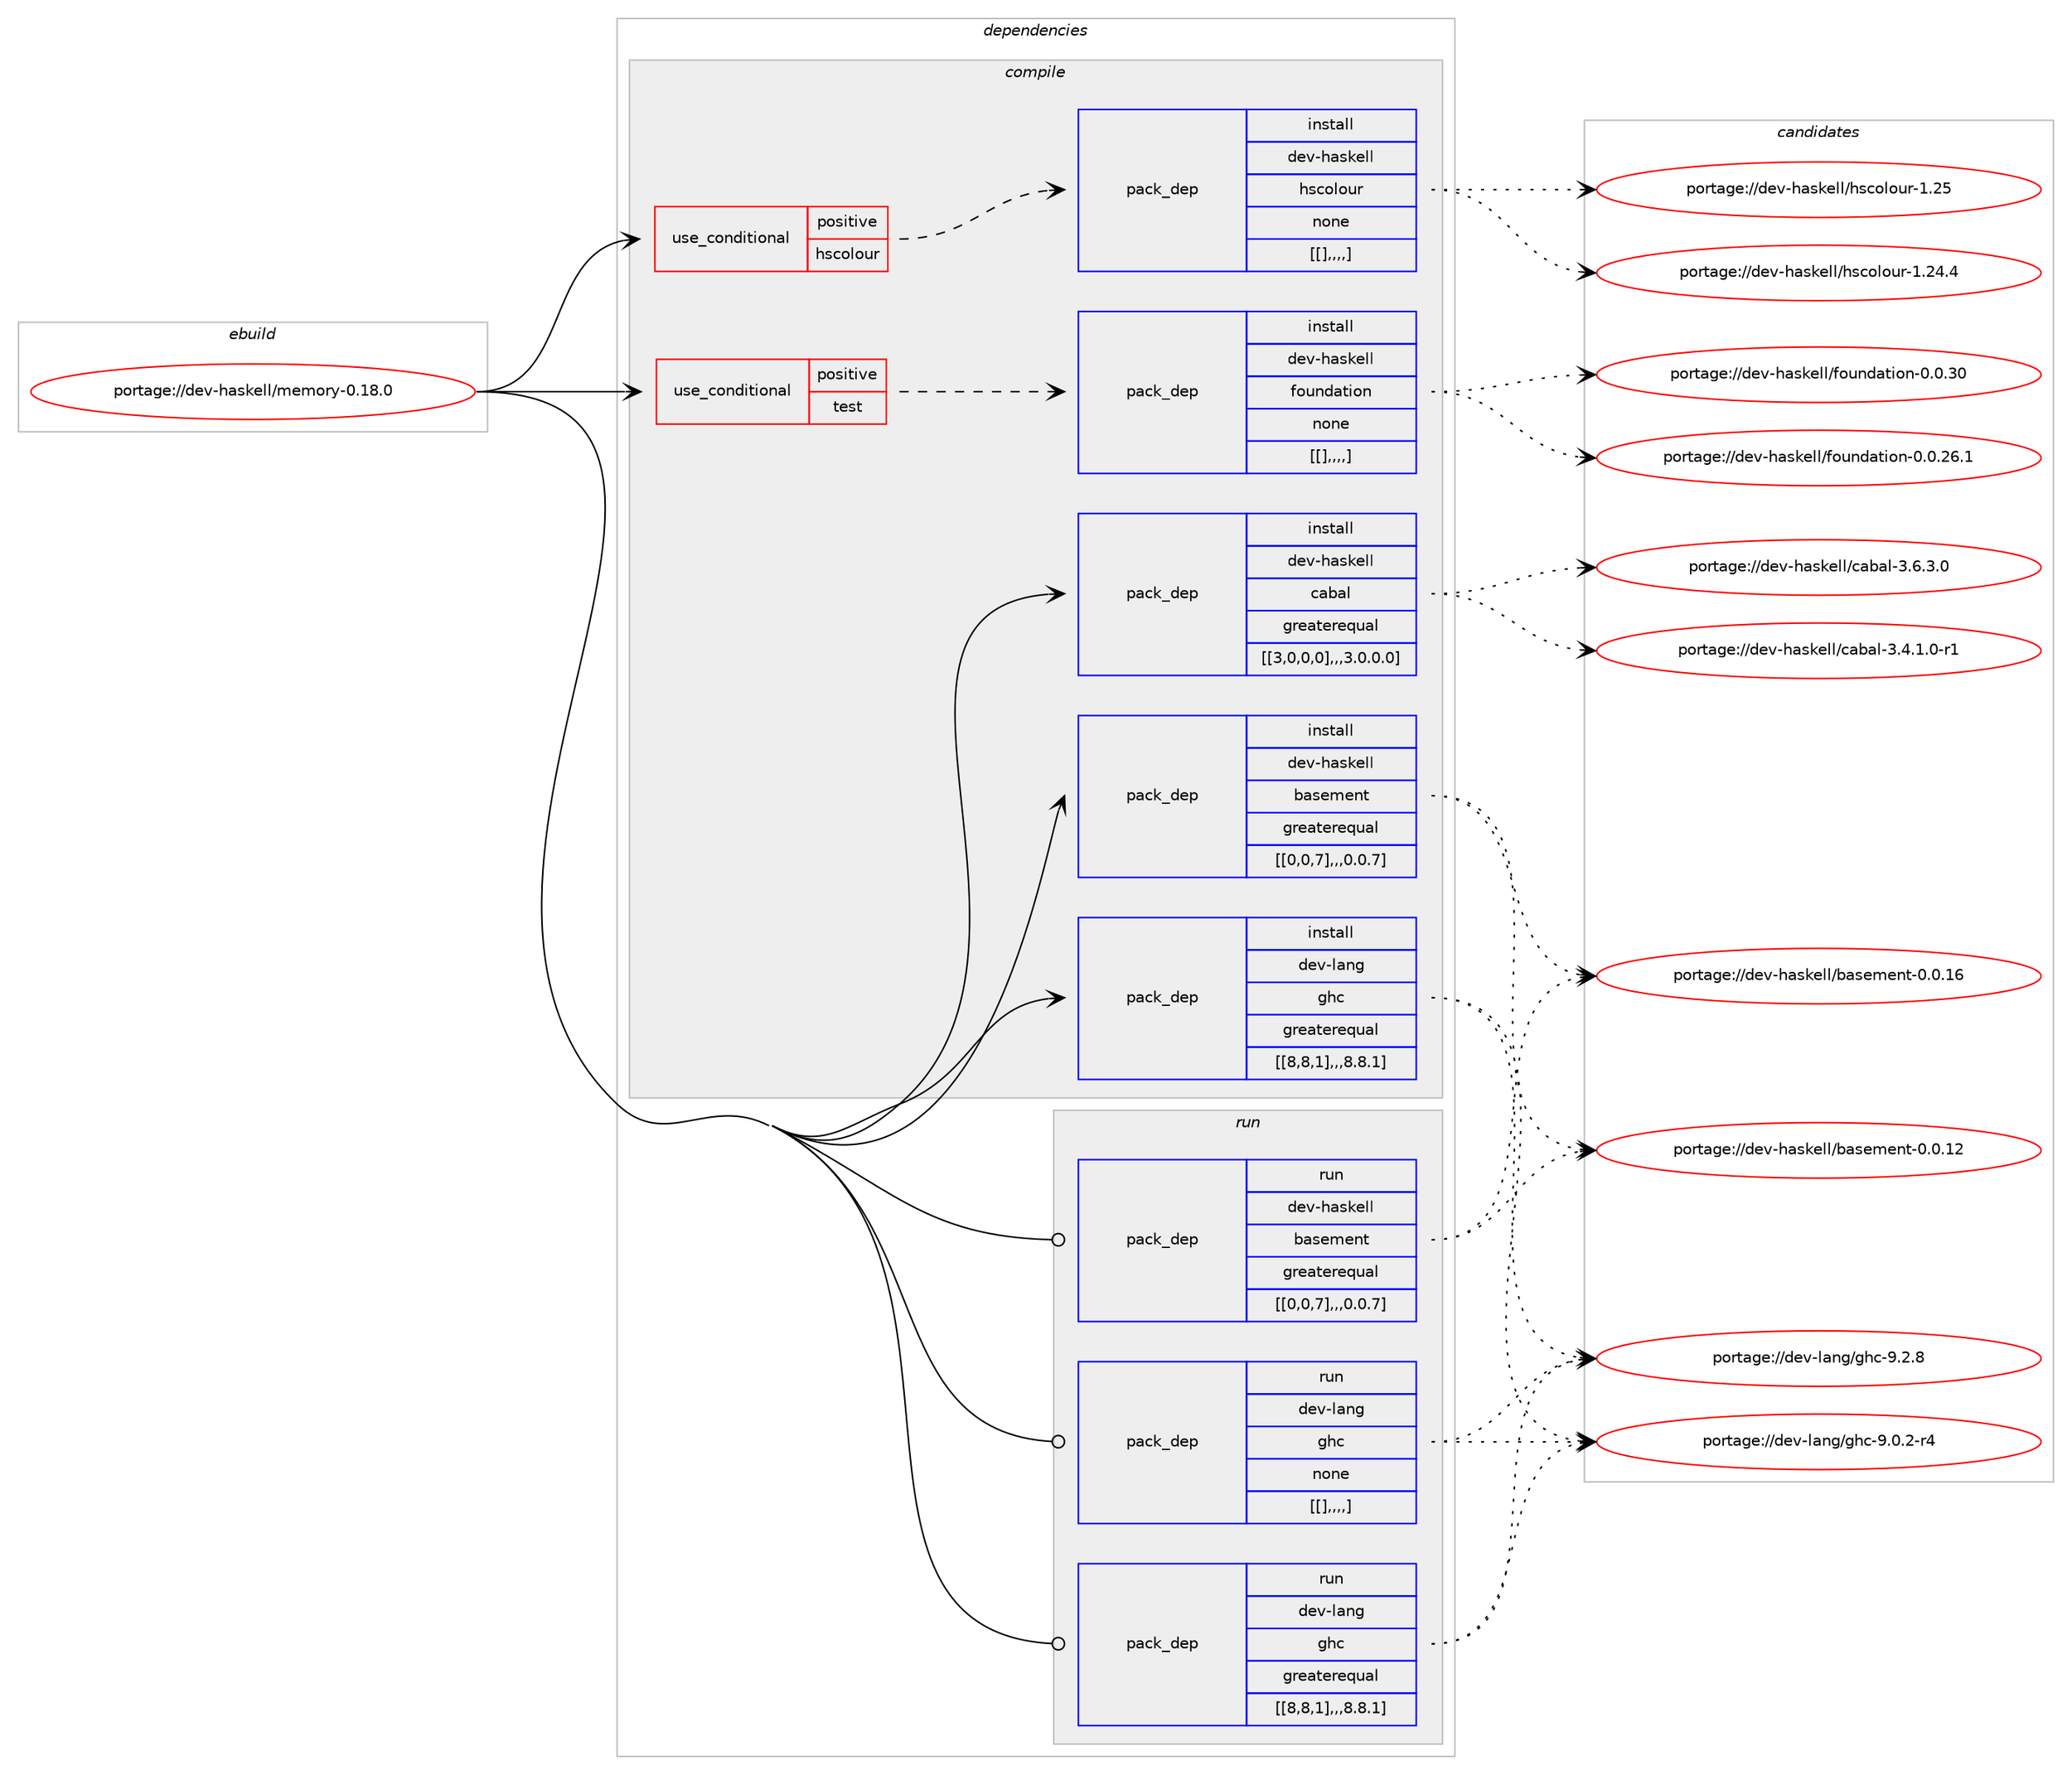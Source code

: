 digraph prolog {

# *************
# Graph options
# *************

newrank=true;
concentrate=true;
compound=true;
graph [rankdir=LR,fontname=Helvetica,fontsize=10,ranksep=1.5];#, ranksep=2.5, nodesep=0.2];
edge  [arrowhead=vee];
node  [fontname=Helvetica,fontsize=10];

# **********
# The ebuild
# **********

subgraph cluster_leftcol {
color=gray;
label=<<i>ebuild</i>>;
id [label="portage://dev-haskell/memory-0.18.0", color=red, width=4, href="../dev-haskell/memory-0.18.0.svg"];
}

# ****************
# The dependencies
# ****************

subgraph cluster_midcol {
color=gray;
label=<<i>dependencies</i>>;
subgraph cluster_compile {
fillcolor="#eeeeee";
style=filled;
label=<<i>compile</i>>;
subgraph cond21122 {
dependency84704 [label=<<TABLE BORDER="0" CELLBORDER="1" CELLSPACING="0" CELLPADDING="4"><TR><TD ROWSPAN="3" CELLPADDING="10">use_conditional</TD></TR><TR><TD>positive</TD></TR><TR><TD>hscolour</TD></TR></TABLE>>, shape=none, color=red];
subgraph pack62585 {
dependency84705 [label=<<TABLE BORDER="0" CELLBORDER="1" CELLSPACING="0" CELLPADDING="4" WIDTH="220"><TR><TD ROWSPAN="6" CELLPADDING="30">pack_dep</TD></TR><TR><TD WIDTH="110">install</TD></TR><TR><TD>dev-haskell</TD></TR><TR><TD>hscolour</TD></TR><TR><TD>none</TD></TR><TR><TD>[[],,,,]</TD></TR></TABLE>>, shape=none, color=blue];
}
dependency84704:e -> dependency84705:w [weight=20,style="dashed",arrowhead="vee"];
}
id:e -> dependency84704:w [weight=20,style="solid",arrowhead="vee"];
subgraph cond21123 {
dependency84706 [label=<<TABLE BORDER="0" CELLBORDER="1" CELLSPACING="0" CELLPADDING="4"><TR><TD ROWSPAN="3" CELLPADDING="10">use_conditional</TD></TR><TR><TD>positive</TD></TR><TR><TD>test</TD></TR></TABLE>>, shape=none, color=red];
subgraph pack62586 {
dependency84707 [label=<<TABLE BORDER="0" CELLBORDER="1" CELLSPACING="0" CELLPADDING="4" WIDTH="220"><TR><TD ROWSPAN="6" CELLPADDING="30">pack_dep</TD></TR><TR><TD WIDTH="110">install</TD></TR><TR><TD>dev-haskell</TD></TR><TR><TD>foundation</TD></TR><TR><TD>none</TD></TR><TR><TD>[[],,,,]</TD></TR></TABLE>>, shape=none, color=blue];
}
dependency84706:e -> dependency84707:w [weight=20,style="dashed",arrowhead="vee"];
}
id:e -> dependency84706:w [weight=20,style="solid",arrowhead="vee"];
subgraph pack62587 {
dependency84708 [label=<<TABLE BORDER="0" CELLBORDER="1" CELLSPACING="0" CELLPADDING="4" WIDTH="220"><TR><TD ROWSPAN="6" CELLPADDING="30">pack_dep</TD></TR><TR><TD WIDTH="110">install</TD></TR><TR><TD>dev-haskell</TD></TR><TR><TD>basement</TD></TR><TR><TD>greaterequal</TD></TR><TR><TD>[[0,0,7],,,0.0.7]</TD></TR></TABLE>>, shape=none, color=blue];
}
id:e -> dependency84708:w [weight=20,style="solid",arrowhead="vee"];
subgraph pack62588 {
dependency84709 [label=<<TABLE BORDER="0" CELLBORDER="1" CELLSPACING="0" CELLPADDING="4" WIDTH="220"><TR><TD ROWSPAN="6" CELLPADDING="30">pack_dep</TD></TR><TR><TD WIDTH="110">install</TD></TR><TR><TD>dev-haskell</TD></TR><TR><TD>cabal</TD></TR><TR><TD>greaterequal</TD></TR><TR><TD>[[3,0,0,0],,,3.0.0.0]</TD></TR></TABLE>>, shape=none, color=blue];
}
id:e -> dependency84709:w [weight=20,style="solid",arrowhead="vee"];
subgraph pack62589 {
dependency84710 [label=<<TABLE BORDER="0" CELLBORDER="1" CELLSPACING="0" CELLPADDING="4" WIDTH="220"><TR><TD ROWSPAN="6" CELLPADDING="30">pack_dep</TD></TR><TR><TD WIDTH="110">install</TD></TR><TR><TD>dev-lang</TD></TR><TR><TD>ghc</TD></TR><TR><TD>greaterequal</TD></TR><TR><TD>[[8,8,1],,,8.8.1]</TD></TR></TABLE>>, shape=none, color=blue];
}
id:e -> dependency84710:w [weight=20,style="solid",arrowhead="vee"];
}
subgraph cluster_compileandrun {
fillcolor="#eeeeee";
style=filled;
label=<<i>compile and run</i>>;
}
subgraph cluster_run {
fillcolor="#eeeeee";
style=filled;
label=<<i>run</i>>;
subgraph pack62590 {
dependency84711 [label=<<TABLE BORDER="0" CELLBORDER="1" CELLSPACING="0" CELLPADDING="4" WIDTH="220"><TR><TD ROWSPAN="6" CELLPADDING="30">pack_dep</TD></TR><TR><TD WIDTH="110">run</TD></TR><TR><TD>dev-haskell</TD></TR><TR><TD>basement</TD></TR><TR><TD>greaterequal</TD></TR><TR><TD>[[0,0,7],,,0.0.7]</TD></TR></TABLE>>, shape=none, color=blue];
}
id:e -> dependency84711:w [weight=20,style="solid",arrowhead="odot"];
subgraph pack62591 {
dependency84712 [label=<<TABLE BORDER="0" CELLBORDER="1" CELLSPACING="0" CELLPADDING="4" WIDTH="220"><TR><TD ROWSPAN="6" CELLPADDING="30">pack_dep</TD></TR><TR><TD WIDTH="110">run</TD></TR><TR><TD>dev-lang</TD></TR><TR><TD>ghc</TD></TR><TR><TD>greaterequal</TD></TR><TR><TD>[[8,8,1],,,8.8.1]</TD></TR></TABLE>>, shape=none, color=blue];
}
id:e -> dependency84712:w [weight=20,style="solid",arrowhead="odot"];
subgraph pack62592 {
dependency84713 [label=<<TABLE BORDER="0" CELLBORDER="1" CELLSPACING="0" CELLPADDING="4" WIDTH="220"><TR><TD ROWSPAN="6" CELLPADDING="30">pack_dep</TD></TR><TR><TD WIDTH="110">run</TD></TR><TR><TD>dev-lang</TD></TR><TR><TD>ghc</TD></TR><TR><TD>none</TD></TR><TR><TD>[[],,,,]</TD></TR></TABLE>>, shape=none, color=blue];
}
id:e -> dependency84713:w [weight=20,style="solid",arrowhead="odot"];
}
}

# **************
# The candidates
# **************

subgraph cluster_choices {
rank=same;
color=gray;
label=<<i>candidates</i>>;

subgraph choice62585 {
color=black;
nodesep=1;
choice100101118451049711510710110810847104115991111081111171144549465053 [label="portage://dev-haskell/hscolour-1.25", color=red, width=4,href="../dev-haskell/hscolour-1.25.svg"];
choice1001011184510497115107101108108471041159911110811111711445494650524652 [label="portage://dev-haskell/hscolour-1.24.4", color=red, width=4,href="../dev-haskell/hscolour-1.24.4.svg"];
dependency84705:e -> choice100101118451049711510710110810847104115991111081111171144549465053:w [style=dotted,weight="100"];
dependency84705:e -> choice1001011184510497115107101108108471041159911110811111711445494650524652:w [style=dotted,weight="100"];
}
subgraph choice62586 {
color=black;
nodesep=1;
choice1001011184510497115107101108108471021111171101009711610511111045484648465148 [label="portage://dev-haskell/foundation-0.0.30", color=red, width=4,href="../dev-haskell/foundation-0.0.30.svg"];
choice10010111845104971151071011081084710211111711010097116105111110454846484650544649 [label="portage://dev-haskell/foundation-0.0.26.1", color=red, width=4,href="../dev-haskell/foundation-0.0.26.1.svg"];
dependency84707:e -> choice1001011184510497115107101108108471021111171101009711610511111045484648465148:w [style=dotted,weight="100"];
dependency84707:e -> choice10010111845104971151071011081084710211111711010097116105111110454846484650544649:w [style=dotted,weight="100"];
}
subgraph choice62587 {
color=black;
nodesep=1;
choice100101118451049711510710110810847989711510110910111011645484648464954 [label="portage://dev-haskell/basement-0.0.16", color=red, width=4,href="../dev-haskell/basement-0.0.16.svg"];
choice100101118451049711510710110810847989711510110910111011645484648464950 [label="portage://dev-haskell/basement-0.0.12", color=red, width=4,href="../dev-haskell/basement-0.0.12.svg"];
dependency84708:e -> choice100101118451049711510710110810847989711510110910111011645484648464954:w [style=dotted,weight="100"];
dependency84708:e -> choice100101118451049711510710110810847989711510110910111011645484648464950:w [style=dotted,weight="100"];
}
subgraph choice62588 {
color=black;
nodesep=1;
choice100101118451049711510710110810847999798971084551465446514648 [label="portage://dev-haskell/cabal-3.6.3.0", color=red, width=4,href="../dev-haskell/cabal-3.6.3.0.svg"];
choice1001011184510497115107101108108479997989710845514652464946484511449 [label="portage://dev-haskell/cabal-3.4.1.0-r1", color=red, width=4,href="../dev-haskell/cabal-3.4.1.0-r1.svg"];
dependency84709:e -> choice100101118451049711510710110810847999798971084551465446514648:w [style=dotted,weight="100"];
dependency84709:e -> choice1001011184510497115107101108108479997989710845514652464946484511449:w [style=dotted,weight="100"];
}
subgraph choice62589 {
color=black;
nodesep=1;
choice10010111845108971101034710310499455746504656 [label="portage://dev-lang/ghc-9.2.8", color=red, width=4,href="../dev-lang/ghc-9.2.8.svg"];
choice100101118451089711010347103104994557464846504511452 [label="portage://dev-lang/ghc-9.0.2-r4", color=red, width=4,href="../dev-lang/ghc-9.0.2-r4.svg"];
dependency84710:e -> choice10010111845108971101034710310499455746504656:w [style=dotted,weight="100"];
dependency84710:e -> choice100101118451089711010347103104994557464846504511452:w [style=dotted,weight="100"];
}
subgraph choice62590 {
color=black;
nodesep=1;
choice100101118451049711510710110810847989711510110910111011645484648464954 [label="portage://dev-haskell/basement-0.0.16", color=red, width=4,href="../dev-haskell/basement-0.0.16.svg"];
choice100101118451049711510710110810847989711510110910111011645484648464950 [label="portage://dev-haskell/basement-0.0.12", color=red, width=4,href="../dev-haskell/basement-0.0.12.svg"];
dependency84711:e -> choice100101118451049711510710110810847989711510110910111011645484648464954:w [style=dotted,weight="100"];
dependency84711:e -> choice100101118451049711510710110810847989711510110910111011645484648464950:w [style=dotted,weight="100"];
}
subgraph choice62591 {
color=black;
nodesep=1;
choice10010111845108971101034710310499455746504656 [label="portage://dev-lang/ghc-9.2.8", color=red, width=4,href="../dev-lang/ghc-9.2.8.svg"];
choice100101118451089711010347103104994557464846504511452 [label="portage://dev-lang/ghc-9.0.2-r4", color=red, width=4,href="../dev-lang/ghc-9.0.2-r4.svg"];
dependency84712:e -> choice10010111845108971101034710310499455746504656:w [style=dotted,weight="100"];
dependency84712:e -> choice100101118451089711010347103104994557464846504511452:w [style=dotted,weight="100"];
}
subgraph choice62592 {
color=black;
nodesep=1;
choice10010111845108971101034710310499455746504656 [label="portage://dev-lang/ghc-9.2.8", color=red, width=4,href="../dev-lang/ghc-9.2.8.svg"];
choice100101118451089711010347103104994557464846504511452 [label="portage://dev-lang/ghc-9.0.2-r4", color=red, width=4,href="../dev-lang/ghc-9.0.2-r4.svg"];
dependency84713:e -> choice10010111845108971101034710310499455746504656:w [style=dotted,weight="100"];
dependency84713:e -> choice100101118451089711010347103104994557464846504511452:w [style=dotted,weight="100"];
}
}

}
